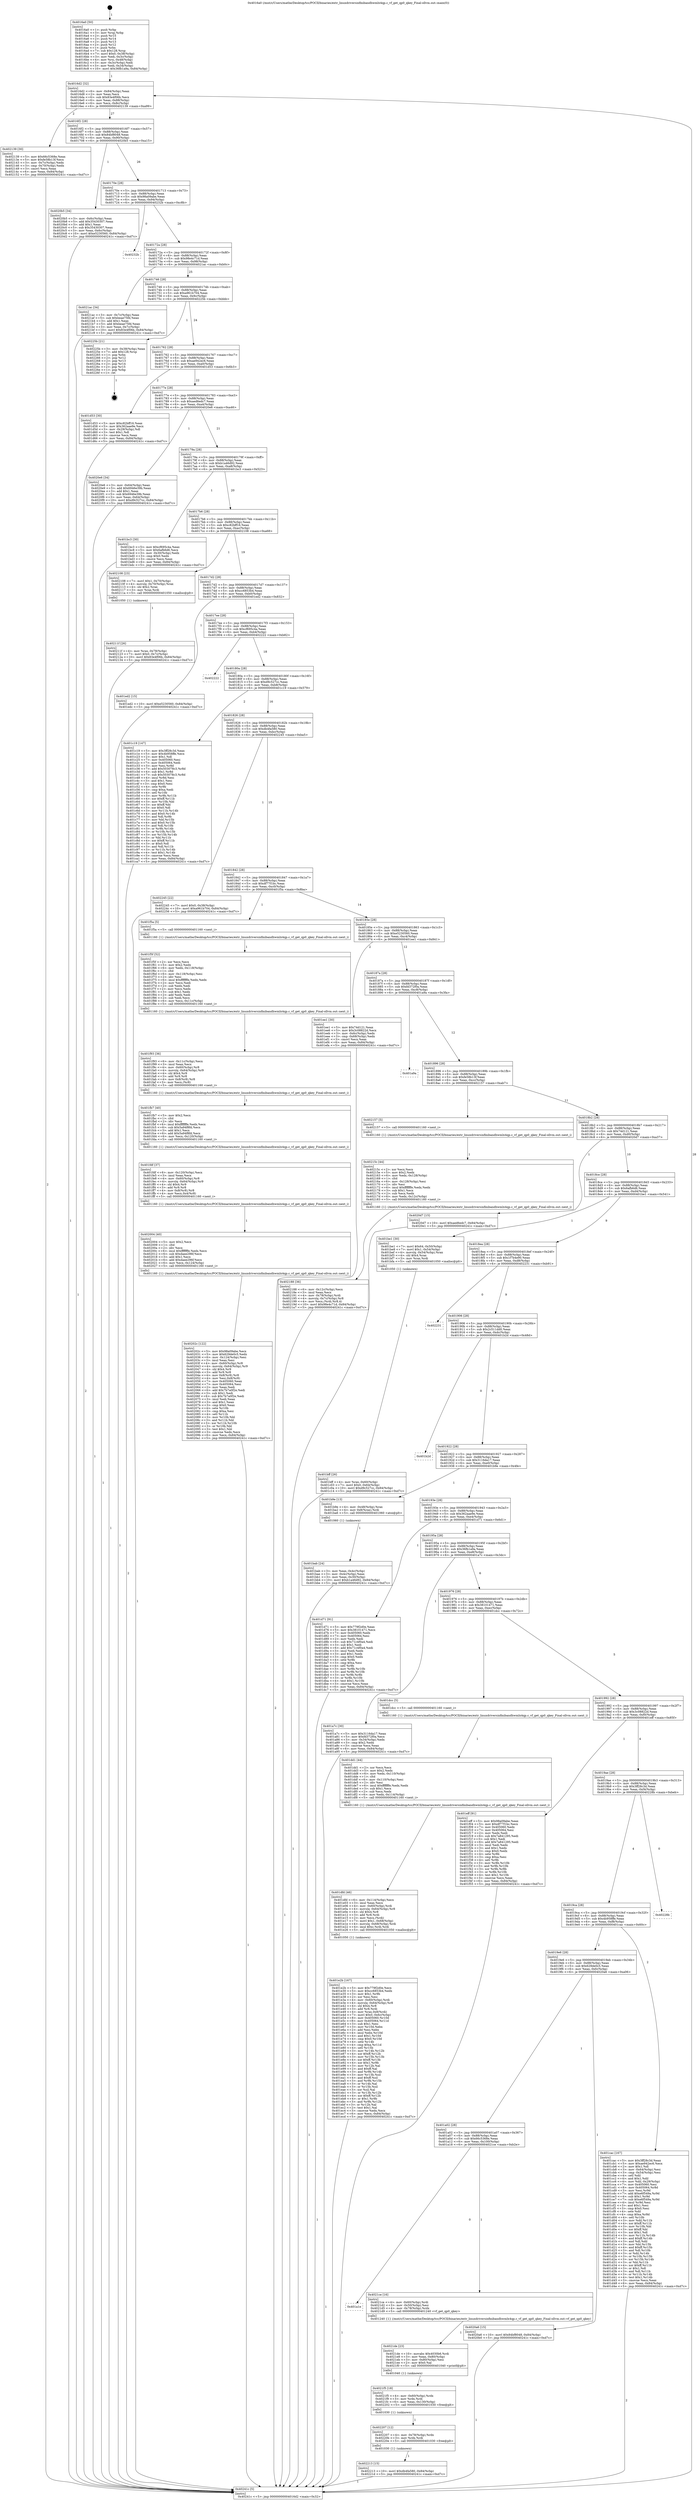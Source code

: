digraph "0x4016a0" {
  label = "0x4016a0 (/mnt/c/Users/mathe/Desktop/tcc/POCII/binaries/extr_linuxdriversinfinibandhwmlx4qp.c_vf_get_qp0_qkey_Final-ollvm.out::main(0))"
  labelloc = "t"
  node[shape=record]

  Entry [label="",width=0.3,height=0.3,shape=circle,fillcolor=black,style=filled]
  "0x4016d2" [label="{
     0x4016d2 [32]\l
     | [instrs]\l
     &nbsp;&nbsp;0x4016d2 \<+6\>: mov -0x84(%rbp),%eax\l
     &nbsp;&nbsp;0x4016d8 \<+2\>: mov %eax,%ecx\l
     &nbsp;&nbsp;0x4016da \<+6\>: sub $0x83e4f06b,%ecx\l
     &nbsp;&nbsp;0x4016e0 \<+6\>: mov %eax,-0x88(%rbp)\l
     &nbsp;&nbsp;0x4016e6 \<+6\>: mov %ecx,-0x8c(%rbp)\l
     &nbsp;&nbsp;0x4016ec \<+6\>: je 0000000000402139 \<main+0xa99\>\l
  }"]
  "0x402139" [label="{
     0x402139 [30]\l
     | [instrs]\l
     &nbsp;&nbsp;0x402139 \<+5\>: mov $0x66c5368e,%eax\l
     &nbsp;&nbsp;0x40213e \<+5\>: mov $0xfe58b13f,%ecx\l
     &nbsp;&nbsp;0x402143 \<+3\>: mov -0x7c(%rbp),%edx\l
     &nbsp;&nbsp;0x402146 \<+3\>: cmp -0x70(%rbp),%edx\l
     &nbsp;&nbsp;0x402149 \<+3\>: cmovl %ecx,%eax\l
     &nbsp;&nbsp;0x40214c \<+6\>: mov %eax,-0x84(%rbp)\l
     &nbsp;&nbsp;0x402152 \<+5\>: jmp 000000000040241c \<main+0xd7c\>\l
  }"]
  "0x4016f2" [label="{
     0x4016f2 [28]\l
     | [instrs]\l
     &nbsp;&nbsp;0x4016f2 \<+5\>: jmp 00000000004016f7 \<main+0x57\>\l
     &nbsp;&nbsp;0x4016f7 \<+6\>: mov -0x88(%rbp),%eax\l
     &nbsp;&nbsp;0x4016fd \<+5\>: sub $0x84bf8048,%eax\l
     &nbsp;&nbsp;0x401702 \<+6\>: mov %eax,-0x90(%rbp)\l
     &nbsp;&nbsp;0x401708 \<+6\>: je 00000000004020b5 \<main+0xa15\>\l
  }"]
  Exit [label="",width=0.3,height=0.3,shape=circle,fillcolor=black,style=filled,peripheries=2]
  "0x4020b5" [label="{
     0x4020b5 [34]\l
     | [instrs]\l
     &nbsp;&nbsp;0x4020b5 \<+3\>: mov -0x6c(%rbp),%eax\l
     &nbsp;&nbsp;0x4020b8 \<+5\>: add $0x35430307,%eax\l
     &nbsp;&nbsp;0x4020bd \<+3\>: add $0x1,%eax\l
     &nbsp;&nbsp;0x4020c0 \<+5\>: sub $0x35430307,%eax\l
     &nbsp;&nbsp;0x4020c5 \<+3\>: mov %eax,-0x6c(%rbp)\l
     &nbsp;&nbsp;0x4020c8 \<+10\>: movl $0xe5230560,-0x84(%rbp)\l
     &nbsp;&nbsp;0x4020d2 \<+5\>: jmp 000000000040241c \<main+0xd7c\>\l
  }"]
  "0x40170e" [label="{
     0x40170e [28]\l
     | [instrs]\l
     &nbsp;&nbsp;0x40170e \<+5\>: jmp 0000000000401713 \<main+0x73\>\l
     &nbsp;&nbsp;0x401713 \<+6\>: mov -0x88(%rbp),%eax\l
     &nbsp;&nbsp;0x401719 \<+5\>: sub $0x98a09abe,%eax\l
     &nbsp;&nbsp;0x40171e \<+6\>: mov %eax,-0x94(%rbp)\l
     &nbsp;&nbsp;0x401724 \<+6\>: je 000000000040232b \<main+0xc8b\>\l
  }"]
  "0x402213" [label="{
     0x402213 [15]\l
     | [instrs]\l
     &nbsp;&nbsp;0x402213 \<+10\>: movl $0xdb4fa580,-0x84(%rbp)\l
     &nbsp;&nbsp;0x40221d \<+5\>: jmp 000000000040241c \<main+0xd7c\>\l
  }"]
  "0x40232b" [label="{
     0x40232b\l
  }", style=dashed]
  "0x40172a" [label="{
     0x40172a [28]\l
     | [instrs]\l
     &nbsp;&nbsp;0x40172a \<+5\>: jmp 000000000040172f \<main+0x8f\>\l
     &nbsp;&nbsp;0x40172f \<+6\>: mov -0x88(%rbp),%eax\l
     &nbsp;&nbsp;0x401735 \<+5\>: sub $0x98e4c71d,%eax\l
     &nbsp;&nbsp;0x40173a \<+6\>: mov %eax,-0x98(%rbp)\l
     &nbsp;&nbsp;0x401740 \<+6\>: je 00000000004021ac \<main+0xb0c\>\l
  }"]
  "0x402207" [label="{
     0x402207 [12]\l
     | [instrs]\l
     &nbsp;&nbsp;0x402207 \<+4\>: mov -0x78(%rbp),%rdx\l
     &nbsp;&nbsp;0x40220b \<+3\>: mov %rdx,%rdi\l
     &nbsp;&nbsp;0x40220e \<+5\>: call 0000000000401030 \<free@plt\>\l
     | [calls]\l
     &nbsp;&nbsp;0x401030 \{1\} (unknown)\l
  }"]
  "0x4021ac" [label="{
     0x4021ac [34]\l
     | [instrs]\l
     &nbsp;&nbsp;0x4021ac \<+3\>: mov -0x7c(%rbp),%eax\l
     &nbsp;&nbsp;0x4021af \<+5\>: sub $0xbeae75fd,%eax\l
     &nbsp;&nbsp;0x4021b4 \<+3\>: add $0x1,%eax\l
     &nbsp;&nbsp;0x4021b7 \<+5\>: add $0xbeae75fd,%eax\l
     &nbsp;&nbsp;0x4021bc \<+3\>: mov %eax,-0x7c(%rbp)\l
     &nbsp;&nbsp;0x4021bf \<+10\>: movl $0x83e4f06b,-0x84(%rbp)\l
     &nbsp;&nbsp;0x4021c9 \<+5\>: jmp 000000000040241c \<main+0xd7c\>\l
  }"]
  "0x401746" [label="{
     0x401746 [28]\l
     | [instrs]\l
     &nbsp;&nbsp;0x401746 \<+5\>: jmp 000000000040174b \<main+0xab\>\l
     &nbsp;&nbsp;0x40174b \<+6\>: mov -0x88(%rbp),%eax\l
     &nbsp;&nbsp;0x401751 \<+5\>: sub $0xa961b704,%eax\l
     &nbsp;&nbsp;0x401756 \<+6\>: mov %eax,-0x9c(%rbp)\l
     &nbsp;&nbsp;0x40175c \<+6\>: je 000000000040225b \<main+0xbbb\>\l
  }"]
  "0x4021f5" [label="{
     0x4021f5 [18]\l
     | [instrs]\l
     &nbsp;&nbsp;0x4021f5 \<+4\>: mov -0x60(%rbp),%rdx\l
     &nbsp;&nbsp;0x4021f9 \<+3\>: mov %rdx,%rdi\l
     &nbsp;&nbsp;0x4021fc \<+6\>: mov %eax,-0x130(%rbp)\l
     &nbsp;&nbsp;0x402202 \<+5\>: call 0000000000401030 \<free@plt\>\l
     | [calls]\l
     &nbsp;&nbsp;0x401030 \{1\} (unknown)\l
  }"]
  "0x40225b" [label="{
     0x40225b [21]\l
     | [instrs]\l
     &nbsp;&nbsp;0x40225b \<+3\>: mov -0x38(%rbp),%eax\l
     &nbsp;&nbsp;0x40225e \<+7\>: add $0x128,%rsp\l
     &nbsp;&nbsp;0x402265 \<+1\>: pop %rbx\l
     &nbsp;&nbsp;0x402266 \<+2\>: pop %r12\l
     &nbsp;&nbsp;0x402268 \<+2\>: pop %r13\l
     &nbsp;&nbsp;0x40226a \<+2\>: pop %r14\l
     &nbsp;&nbsp;0x40226c \<+2\>: pop %r15\l
     &nbsp;&nbsp;0x40226e \<+1\>: pop %rbp\l
     &nbsp;&nbsp;0x40226f \<+1\>: ret\l
  }"]
  "0x401762" [label="{
     0x401762 [28]\l
     | [instrs]\l
     &nbsp;&nbsp;0x401762 \<+5\>: jmp 0000000000401767 \<main+0xc7\>\l
     &nbsp;&nbsp;0x401767 \<+6\>: mov -0x88(%rbp),%eax\l
     &nbsp;&nbsp;0x40176d \<+5\>: sub $0xae942ec6,%eax\l
     &nbsp;&nbsp;0x401772 \<+6\>: mov %eax,-0xa0(%rbp)\l
     &nbsp;&nbsp;0x401778 \<+6\>: je 0000000000401d53 \<main+0x6b3\>\l
  }"]
  "0x4021de" [label="{
     0x4021de [23]\l
     | [instrs]\l
     &nbsp;&nbsp;0x4021de \<+10\>: movabs $0x4030b6,%rdi\l
     &nbsp;&nbsp;0x4021e8 \<+3\>: mov %eax,-0x80(%rbp)\l
     &nbsp;&nbsp;0x4021eb \<+3\>: mov -0x80(%rbp),%esi\l
     &nbsp;&nbsp;0x4021ee \<+2\>: mov $0x0,%al\l
     &nbsp;&nbsp;0x4021f0 \<+5\>: call 0000000000401040 \<printf@plt\>\l
     | [calls]\l
     &nbsp;&nbsp;0x401040 \{1\} (unknown)\l
  }"]
  "0x401d53" [label="{
     0x401d53 [30]\l
     | [instrs]\l
     &nbsp;&nbsp;0x401d53 \<+5\>: mov $0xc82bff16,%eax\l
     &nbsp;&nbsp;0x401d58 \<+5\>: mov $0x362aae9e,%ecx\l
     &nbsp;&nbsp;0x401d5d \<+3\>: mov -0x29(%rbp),%dl\l
     &nbsp;&nbsp;0x401d60 \<+3\>: test $0x1,%dl\l
     &nbsp;&nbsp;0x401d63 \<+3\>: cmovne %ecx,%eax\l
     &nbsp;&nbsp;0x401d66 \<+6\>: mov %eax,-0x84(%rbp)\l
     &nbsp;&nbsp;0x401d6c \<+5\>: jmp 000000000040241c \<main+0xd7c\>\l
  }"]
  "0x40177e" [label="{
     0x40177e [28]\l
     | [instrs]\l
     &nbsp;&nbsp;0x40177e \<+5\>: jmp 0000000000401783 \<main+0xe3\>\l
     &nbsp;&nbsp;0x401783 \<+6\>: mov -0x88(%rbp),%eax\l
     &nbsp;&nbsp;0x401789 \<+5\>: sub $0xaed6edc7,%eax\l
     &nbsp;&nbsp;0x40178e \<+6\>: mov %eax,-0xa4(%rbp)\l
     &nbsp;&nbsp;0x401794 \<+6\>: je 00000000004020e6 \<main+0xa46\>\l
  }"]
  "0x401a1e" [label="{
     0x401a1e\l
  }", style=dashed]
  "0x4020e6" [label="{
     0x4020e6 [34]\l
     | [instrs]\l
     &nbsp;&nbsp;0x4020e6 \<+3\>: mov -0x64(%rbp),%eax\l
     &nbsp;&nbsp;0x4020e9 \<+5\>: add $0x6946e39b,%eax\l
     &nbsp;&nbsp;0x4020ee \<+3\>: add $0x1,%eax\l
     &nbsp;&nbsp;0x4020f1 \<+5\>: sub $0x6946e39b,%eax\l
     &nbsp;&nbsp;0x4020f6 \<+3\>: mov %eax,-0x64(%rbp)\l
     &nbsp;&nbsp;0x4020f9 \<+10\>: movl $0xd9c527cc,-0x84(%rbp)\l
     &nbsp;&nbsp;0x402103 \<+5\>: jmp 000000000040241c \<main+0xd7c\>\l
  }"]
  "0x40179a" [label="{
     0x40179a [28]\l
     | [instrs]\l
     &nbsp;&nbsp;0x40179a \<+5\>: jmp 000000000040179f \<main+0xff\>\l
     &nbsp;&nbsp;0x40179f \<+6\>: mov -0x88(%rbp),%eax\l
     &nbsp;&nbsp;0x4017a5 \<+5\>: sub $0xb1a46d92,%eax\l
     &nbsp;&nbsp;0x4017aa \<+6\>: mov %eax,-0xa8(%rbp)\l
     &nbsp;&nbsp;0x4017b0 \<+6\>: je 0000000000401bc3 \<main+0x523\>\l
  }"]
  "0x4021ce" [label="{
     0x4021ce [16]\l
     | [instrs]\l
     &nbsp;&nbsp;0x4021ce \<+4\>: mov -0x60(%rbp),%rdi\l
     &nbsp;&nbsp;0x4021d2 \<+3\>: mov -0x50(%rbp),%esi\l
     &nbsp;&nbsp;0x4021d5 \<+4\>: mov -0x78(%rbp),%rdx\l
     &nbsp;&nbsp;0x4021d9 \<+5\>: call 0000000000401240 \<vf_get_qp0_qkey\>\l
     | [calls]\l
     &nbsp;&nbsp;0x401240 \{1\} (/mnt/c/Users/mathe/Desktop/tcc/POCII/binaries/extr_linuxdriversinfinibandhwmlx4qp.c_vf_get_qp0_qkey_Final-ollvm.out::vf_get_qp0_qkey)\l
  }"]
  "0x401bc3" [label="{
     0x401bc3 [30]\l
     | [instrs]\l
     &nbsp;&nbsp;0x401bc3 \<+5\>: mov $0xcf695c4a,%eax\l
     &nbsp;&nbsp;0x401bc8 \<+5\>: mov $0x6afb6d6,%ecx\l
     &nbsp;&nbsp;0x401bcd \<+3\>: mov -0x30(%rbp),%edx\l
     &nbsp;&nbsp;0x401bd0 \<+3\>: cmp $0x0,%edx\l
     &nbsp;&nbsp;0x401bd3 \<+3\>: cmove %ecx,%eax\l
     &nbsp;&nbsp;0x401bd6 \<+6\>: mov %eax,-0x84(%rbp)\l
     &nbsp;&nbsp;0x401bdc \<+5\>: jmp 000000000040241c \<main+0xd7c\>\l
  }"]
  "0x4017b6" [label="{
     0x4017b6 [28]\l
     | [instrs]\l
     &nbsp;&nbsp;0x4017b6 \<+5\>: jmp 00000000004017bb \<main+0x11b\>\l
     &nbsp;&nbsp;0x4017bb \<+6\>: mov -0x88(%rbp),%eax\l
     &nbsp;&nbsp;0x4017c1 \<+5\>: sub $0xc82bff16,%eax\l
     &nbsp;&nbsp;0x4017c6 \<+6\>: mov %eax,-0xac(%rbp)\l
     &nbsp;&nbsp;0x4017cc \<+6\>: je 0000000000402108 \<main+0xa68\>\l
  }"]
  "0x402188" [label="{
     0x402188 [36]\l
     | [instrs]\l
     &nbsp;&nbsp;0x402188 \<+6\>: mov -0x12c(%rbp),%ecx\l
     &nbsp;&nbsp;0x40218e \<+3\>: imul %eax,%ecx\l
     &nbsp;&nbsp;0x402191 \<+4\>: mov -0x78(%rbp),%rdi\l
     &nbsp;&nbsp;0x402195 \<+4\>: movslq -0x7c(%rbp),%r8\l
     &nbsp;&nbsp;0x402199 \<+4\>: mov %ecx,(%rdi,%r8,4)\l
     &nbsp;&nbsp;0x40219d \<+10\>: movl $0x98e4c71d,-0x84(%rbp)\l
     &nbsp;&nbsp;0x4021a7 \<+5\>: jmp 000000000040241c \<main+0xd7c\>\l
  }"]
  "0x402108" [label="{
     0x402108 [23]\l
     | [instrs]\l
     &nbsp;&nbsp;0x402108 \<+7\>: movl $0x1,-0x70(%rbp)\l
     &nbsp;&nbsp;0x40210f \<+4\>: movslq -0x70(%rbp),%rax\l
     &nbsp;&nbsp;0x402113 \<+4\>: shl $0x2,%rax\l
     &nbsp;&nbsp;0x402117 \<+3\>: mov %rax,%rdi\l
     &nbsp;&nbsp;0x40211a \<+5\>: call 0000000000401050 \<malloc@plt\>\l
     | [calls]\l
     &nbsp;&nbsp;0x401050 \{1\} (unknown)\l
  }"]
  "0x4017d2" [label="{
     0x4017d2 [28]\l
     | [instrs]\l
     &nbsp;&nbsp;0x4017d2 \<+5\>: jmp 00000000004017d7 \<main+0x137\>\l
     &nbsp;&nbsp;0x4017d7 \<+6\>: mov -0x88(%rbp),%eax\l
     &nbsp;&nbsp;0x4017dd \<+5\>: sub $0xcc6853b4,%eax\l
     &nbsp;&nbsp;0x4017e2 \<+6\>: mov %eax,-0xb0(%rbp)\l
     &nbsp;&nbsp;0x4017e8 \<+6\>: je 0000000000401ed2 \<main+0x832\>\l
  }"]
  "0x40215c" [label="{
     0x40215c [44]\l
     | [instrs]\l
     &nbsp;&nbsp;0x40215c \<+2\>: xor %ecx,%ecx\l
     &nbsp;&nbsp;0x40215e \<+5\>: mov $0x2,%edx\l
     &nbsp;&nbsp;0x402163 \<+6\>: mov %edx,-0x128(%rbp)\l
     &nbsp;&nbsp;0x402169 \<+1\>: cltd\l
     &nbsp;&nbsp;0x40216a \<+6\>: mov -0x128(%rbp),%esi\l
     &nbsp;&nbsp;0x402170 \<+2\>: idiv %esi\l
     &nbsp;&nbsp;0x402172 \<+6\>: imul $0xfffffffe,%edx,%edx\l
     &nbsp;&nbsp;0x402178 \<+3\>: sub $0x1,%ecx\l
     &nbsp;&nbsp;0x40217b \<+2\>: sub %ecx,%edx\l
     &nbsp;&nbsp;0x40217d \<+6\>: mov %edx,-0x12c(%rbp)\l
     &nbsp;&nbsp;0x402183 \<+5\>: call 0000000000401160 \<next_i\>\l
     | [calls]\l
     &nbsp;&nbsp;0x401160 \{1\} (/mnt/c/Users/mathe/Desktop/tcc/POCII/binaries/extr_linuxdriversinfinibandhwmlx4qp.c_vf_get_qp0_qkey_Final-ollvm.out::next_i)\l
  }"]
  "0x401ed2" [label="{
     0x401ed2 [15]\l
     | [instrs]\l
     &nbsp;&nbsp;0x401ed2 \<+10\>: movl $0xe5230560,-0x84(%rbp)\l
     &nbsp;&nbsp;0x401edc \<+5\>: jmp 000000000040241c \<main+0xd7c\>\l
  }"]
  "0x4017ee" [label="{
     0x4017ee [28]\l
     | [instrs]\l
     &nbsp;&nbsp;0x4017ee \<+5\>: jmp 00000000004017f3 \<main+0x153\>\l
     &nbsp;&nbsp;0x4017f3 \<+6\>: mov -0x88(%rbp),%eax\l
     &nbsp;&nbsp;0x4017f9 \<+5\>: sub $0xcf695c4a,%eax\l
     &nbsp;&nbsp;0x4017fe \<+6\>: mov %eax,-0xb4(%rbp)\l
     &nbsp;&nbsp;0x401804 \<+6\>: je 0000000000402222 \<main+0xb82\>\l
  }"]
  "0x40211f" [label="{
     0x40211f [26]\l
     | [instrs]\l
     &nbsp;&nbsp;0x40211f \<+4\>: mov %rax,-0x78(%rbp)\l
     &nbsp;&nbsp;0x402123 \<+7\>: movl $0x0,-0x7c(%rbp)\l
     &nbsp;&nbsp;0x40212a \<+10\>: movl $0x83e4f06b,-0x84(%rbp)\l
     &nbsp;&nbsp;0x402134 \<+5\>: jmp 000000000040241c \<main+0xd7c\>\l
  }"]
  "0x402222" [label="{
     0x402222\l
  }", style=dashed]
  "0x40180a" [label="{
     0x40180a [28]\l
     | [instrs]\l
     &nbsp;&nbsp;0x40180a \<+5\>: jmp 000000000040180f \<main+0x16f\>\l
     &nbsp;&nbsp;0x40180f \<+6\>: mov -0x88(%rbp),%eax\l
     &nbsp;&nbsp;0x401815 \<+5\>: sub $0xd9c527cc,%eax\l
     &nbsp;&nbsp;0x40181a \<+6\>: mov %eax,-0xb8(%rbp)\l
     &nbsp;&nbsp;0x401820 \<+6\>: je 0000000000401c19 \<main+0x579\>\l
  }"]
  "0x401a02" [label="{
     0x401a02 [28]\l
     | [instrs]\l
     &nbsp;&nbsp;0x401a02 \<+5\>: jmp 0000000000401a07 \<main+0x367\>\l
     &nbsp;&nbsp;0x401a07 \<+6\>: mov -0x88(%rbp),%eax\l
     &nbsp;&nbsp;0x401a0d \<+5\>: sub $0x66c5368e,%eax\l
     &nbsp;&nbsp;0x401a12 \<+6\>: mov %eax,-0x100(%rbp)\l
     &nbsp;&nbsp;0x401a18 \<+6\>: je 00000000004021ce \<main+0xb2e\>\l
  }"]
  "0x401c19" [label="{
     0x401c19 [147]\l
     | [instrs]\l
     &nbsp;&nbsp;0x401c19 \<+5\>: mov $0x3ff28c3d,%eax\l
     &nbsp;&nbsp;0x401c1e \<+5\>: mov $0x4b958ffe,%ecx\l
     &nbsp;&nbsp;0x401c23 \<+2\>: mov $0x1,%dl\l
     &nbsp;&nbsp;0x401c25 \<+7\>: mov 0x405060,%esi\l
     &nbsp;&nbsp;0x401c2c \<+7\>: mov 0x405064,%edi\l
     &nbsp;&nbsp;0x401c33 \<+3\>: mov %esi,%r8d\l
     &nbsp;&nbsp;0x401c36 \<+7\>: add $0x503078c3,%r8d\l
     &nbsp;&nbsp;0x401c3d \<+4\>: sub $0x1,%r8d\l
     &nbsp;&nbsp;0x401c41 \<+7\>: sub $0x503078c3,%r8d\l
     &nbsp;&nbsp;0x401c48 \<+4\>: imul %r8d,%esi\l
     &nbsp;&nbsp;0x401c4c \<+3\>: and $0x1,%esi\l
     &nbsp;&nbsp;0x401c4f \<+3\>: cmp $0x0,%esi\l
     &nbsp;&nbsp;0x401c52 \<+4\>: sete %r9b\l
     &nbsp;&nbsp;0x401c56 \<+3\>: cmp $0xa,%edi\l
     &nbsp;&nbsp;0x401c59 \<+4\>: setl %r10b\l
     &nbsp;&nbsp;0x401c5d \<+3\>: mov %r9b,%r11b\l
     &nbsp;&nbsp;0x401c60 \<+4\>: xor $0xff,%r11b\l
     &nbsp;&nbsp;0x401c64 \<+3\>: mov %r10b,%bl\l
     &nbsp;&nbsp;0x401c67 \<+3\>: xor $0xff,%bl\l
     &nbsp;&nbsp;0x401c6a \<+3\>: xor $0x0,%dl\l
     &nbsp;&nbsp;0x401c6d \<+3\>: mov %r11b,%r14b\l
     &nbsp;&nbsp;0x401c70 \<+4\>: and $0x0,%r14b\l
     &nbsp;&nbsp;0x401c74 \<+3\>: and %dl,%r9b\l
     &nbsp;&nbsp;0x401c77 \<+3\>: mov %bl,%r15b\l
     &nbsp;&nbsp;0x401c7a \<+4\>: and $0x0,%r15b\l
     &nbsp;&nbsp;0x401c7e \<+3\>: and %dl,%r10b\l
     &nbsp;&nbsp;0x401c81 \<+3\>: or %r9b,%r14b\l
     &nbsp;&nbsp;0x401c84 \<+3\>: or %r10b,%r15b\l
     &nbsp;&nbsp;0x401c87 \<+3\>: xor %r15b,%r14b\l
     &nbsp;&nbsp;0x401c8a \<+3\>: or %bl,%r11b\l
     &nbsp;&nbsp;0x401c8d \<+4\>: xor $0xff,%r11b\l
     &nbsp;&nbsp;0x401c91 \<+3\>: or $0x0,%dl\l
     &nbsp;&nbsp;0x401c94 \<+3\>: and %dl,%r11b\l
     &nbsp;&nbsp;0x401c97 \<+3\>: or %r11b,%r14b\l
     &nbsp;&nbsp;0x401c9a \<+4\>: test $0x1,%r14b\l
     &nbsp;&nbsp;0x401c9e \<+3\>: cmovne %ecx,%eax\l
     &nbsp;&nbsp;0x401ca1 \<+6\>: mov %eax,-0x84(%rbp)\l
     &nbsp;&nbsp;0x401ca7 \<+5\>: jmp 000000000040241c \<main+0xd7c\>\l
  }"]
  "0x401826" [label="{
     0x401826 [28]\l
     | [instrs]\l
     &nbsp;&nbsp;0x401826 \<+5\>: jmp 000000000040182b \<main+0x18b\>\l
     &nbsp;&nbsp;0x40182b \<+6\>: mov -0x88(%rbp),%eax\l
     &nbsp;&nbsp;0x401831 \<+5\>: sub $0xdb4fa580,%eax\l
     &nbsp;&nbsp;0x401836 \<+6\>: mov %eax,-0xbc(%rbp)\l
     &nbsp;&nbsp;0x40183c \<+6\>: je 0000000000402245 \<main+0xba5\>\l
  }"]
  "0x4020a6" [label="{
     0x4020a6 [15]\l
     | [instrs]\l
     &nbsp;&nbsp;0x4020a6 \<+10\>: movl $0x84bf8048,-0x84(%rbp)\l
     &nbsp;&nbsp;0x4020b0 \<+5\>: jmp 000000000040241c \<main+0xd7c\>\l
  }"]
  "0x402245" [label="{
     0x402245 [22]\l
     | [instrs]\l
     &nbsp;&nbsp;0x402245 \<+7\>: movl $0x0,-0x38(%rbp)\l
     &nbsp;&nbsp;0x40224c \<+10\>: movl $0xa961b704,-0x84(%rbp)\l
     &nbsp;&nbsp;0x402256 \<+5\>: jmp 000000000040241c \<main+0xd7c\>\l
  }"]
  "0x401842" [label="{
     0x401842 [28]\l
     | [instrs]\l
     &nbsp;&nbsp;0x401842 \<+5\>: jmp 0000000000401847 \<main+0x1a7\>\l
     &nbsp;&nbsp;0x401847 \<+6\>: mov -0x88(%rbp),%eax\l
     &nbsp;&nbsp;0x40184d \<+5\>: sub $0xdf77f1bc,%eax\l
     &nbsp;&nbsp;0x401852 \<+6\>: mov %eax,-0xc0(%rbp)\l
     &nbsp;&nbsp;0x401858 \<+6\>: je 0000000000401f5a \<main+0x8ba\>\l
  }"]
  "0x40202c" [label="{
     0x40202c [122]\l
     | [instrs]\l
     &nbsp;&nbsp;0x40202c \<+5\>: mov $0x98a09abe,%ecx\l
     &nbsp;&nbsp;0x402031 \<+5\>: mov $0x629de0c5,%edx\l
     &nbsp;&nbsp;0x402036 \<+6\>: mov -0x124(%rbp),%esi\l
     &nbsp;&nbsp;0x40203c \<+3\>: imul %eax,%esi\l
     &nbsp;&nbsp;0x40203f \<+4\>: mov -0x60(%rbp),%r8\l
     &nbsp;&nbsp;0x402043 \<+4\>: movslq -0x64(%rbp),%r9\l
     &nbsp;&nbsp;0x402047 \<+4\>: shl $0x4,%r9\l
     &nbsp;&nbsp;0x40204b \<+3\>: add %r9,%r8\l
     &nbsp;&nbsp;0x40204e \<+4\>: mov 0x8(%r8),%r8\l
     &nbsp;&nbsp;0x402052 \<+4\>: mov %esi,0x8(%r8)\l
     &nbsp;&nbsp;0x402056 \<+7\>: mov 0x405060,%eax\l
     &nbsp;&nbsp;0x40205d \<+7\>: mov 0x405064,%esi\l
     &nbsp;&nbsp;0x402064 \<+2\>: mov %eax,%edi\l
     &nbsp;&nbsp;0x402066 \<+6\>: add $0x7b7a0f2e,%edi\l
     &nbsp;&nbsp;0x40206c \<+3\>: sub $0x1,%edi\l
     &nbsp;&nbsp;0x40206f \<+6\>: sub $0x7b7a0f2e,%edi\l
     &nbsp;&nbsp;0x402075 \<+3\>: imul %edi,%eax\l
     &nbsp;&nbsp;0x402078 \<+3\>: and $0x1,%eax\l
     &nbsp;&nbsp;0x40207b \<+3\>: cmp $0x0,%eax\l
     &nbsp;&nbsp;0x40207e \<+4\>: sete %r10b\l
     &nbsp;&nbsp;0x402082 \<+3\>: cmp $0xa,%esi\l
     &nbsp;&nbsp;0x402085 \<+4\>: setl %r11b\l
     &nbsp;&nbsp;0x402089 \<+3\>: mov %r10b,%bl\l
     &nbsp;&nbsp;0x40208c \<+3\>: and %r11b,%bl\l
     &nbsp;&nbsp;0x40208f \<+3\>: xor %r11b,%r10b\l
     &nbsp;&nbsp;0x402092 \<+3\>: or %r10b,%bl\l
     &nbsp;&nbsp;0x402095 \<+3\>: test $0x1,%bl\l
     &nbsp;&nbsp;0x402098 \<+3\>: cmovne %edx,%ecx\l
     &nbsp;&nbsp;0x40209b \<+6\>: mov %ecx,-0x84(%rbp)\l
     &nbsp;&nbsp;0x4020a1 \<+5\>: jmp 000000000040241c \<main+0xd7c\>\l
  }"]
  "0x401f5a" [label="{
     0x401f5a [5]\l
     | [instrs]\l
     &nbsp;&nbsp;0x401f5a \<+5\>: call 0000000000401160 \<next_i\>\l
     | [calls]\l
     &nbsp;&nbsp;0x401160 \{1\} (/mnt/c/Users/mathe/Desktop/tcc/POCII/binaries/extr_linuxdriversinfinibandhwmlx4qp.c_vf_get_qp0_qkey_Final-ollvm.out::next_i)\l
  }"]
  "0x40185e" [label="{
     0x40185e [28]\l
     | [instrs]\l
     &nbsp;&nbsp;0x40185e \<+5\>: jmp 0000000000401863 \<main+0x1c3\>\l
     &nbsp;&nbsp;0x401863 \<+6\>: mov -0x88(%rbp),%eax\l
     &nbsp;&nbsp;0x401869 \<+5\>: sub $0xe5230560,%eax\l
     &nbsp;&nbsp;0x40186e \<+6\>: mov %eax,-0xc4(%rbp)\l
     &nbsp;&nbsp;0x401874 \<+6\>: je 0000000000401ee1 \<main+0x841\>\l
  }"]
  "0x402004" [label="{
     0x402004 [40]\l
     | [instrs]\l
     &nbsp;&nbsp;0x402004 \<+5\>: mov $0x2,%ecx\l
     &nbsp;&nbsp;0x402009 \<+1\>: cltd\l
     &nbsp;&nbsp;0x40200a \<+2\>: idiv %ecx\l
     &nbsp;&nbsp;0x40200c \<+6\>: imul $0xfffffffe,%edx,%ecx\l
     &nbsp;&nbsp;0x402012 \<+6\>: sub $0xdaee296f,%ecx\l
     &nbsp;&nbsp;0x402018 \<+3\>: add $0x1,%ecx\l
     &nbsp;&nbsp;0x40201b \<+6\>: add $0xdaee296f,%ecx\l
     &nbsp;&nbsp;0x402021 \<+6\>: mov %ecx,-0x124(%rbp)\l
     &nbsp;&nbsp;0x402027 \<+5\>: call 0000000000401160 \<next_i\>\l
     | [calls]\l
     &nbsp;&nbsp;0x401160 \{1\} (/mnt/c/Users/mathe/Desktop/tcc/POCII/binaries/extr_linuxdriversinfinibandhwmlx4qp.c_vf_get_qp0_qkey_Final-ollvm.out::next_i)\l
  }"]
  "0x401ee1" [label="{
     0x401ee1 [30]\l
     | [instrs]\l
     &nbsp;&nbsp;0x401ee1 \<+5\>: mov $0x74d121,%eax\l
     &nbsp;&nbsp;0x401ee6 \<+5\>: mov $0x3c08822d,%ecx\l
     &nbsp;&nbsp;0x401eeb \<+3\>: mov -0x6c(%rbp),%edx\l
     &nbsp;&nbsp;0x401eee \<+3\>: cmp -0x68(%rbp),%edx\l
     &nbsp;&nbsp;0x401ef1 \<+3\>: cmovl %ecx,%eax\l
     &nbsp;&nbsp;0x401ef4 \<+6\>: mov %eax,-0x84(%rbp)\l
     &nbsp;&nbsp;0x401efa \<+5\>: jmp 000000000040241c \<main+0xd7c\>\l
  }"]
  "0x40187a" [label="{
     0x40187a [28]\l
     | [instrs]\l
     &nbsp;&nbsp;0x40187a \<+5\>: jmp 000000000040187f \<main+0x1df\>\l
     &nbsp;&nbsp;0x40187f \<+6\>: mov -0x88(%rbp),%eax\l
     &nbsp;&nbsp;0x401885 \<+5\>: sub $0xfd372f0a,%eax\l
     &nbsp;&nbsp;0x40188a \<+6\>: mov %eax,-0xc8(%rbp)\l
     &nbsp;&nbsp;0x401890 \<+6\>: je 0000000000401a9a \<main+0x3fa\>\l
  }"]
  "0x401fdf" [label="{
     0x401fdf [37]\l
     | [instrs]\l
     &nbsp;&nbsp;0x401fdf \<+6\>: mov -0x120(%rbp),%ecx\l
     &nbsp;&nbsp;0x401fe5 \<+3\>: imul %eax,%ecx\l
     &nbsp;&nbsp;0x401fe8 \<+4\>: mov -0x60(%rbp),%r8\l
     &nbsp;&nbsp;0x401fec \<+4\>: movslq -0x64(%rbp),%r9\l
     &nbsp;&nbsp;0x401ff0 \<+4\>: shl $0x4,%r9\l
     &nbsp;&nbsp;0x401ff4 \<+3\>: add %r9,%r8\l
     &nbsp;&nbsp;0x401ff7 \<+4\>: mov 0x8(%r8),%r8\l
     &nbsp;&nbsp;0x401ffb \<+4\>: mov %ecx,0x4(%r8)\l
     &nbsp;&nbsp;0x401fff \<+5\>: call 0000000000401160 \<next_i\>\l
     | [calls]\l
     &nbsp;&nbsp;0x401160 \{1\} (/mnt/c/Users/mathe/Desktop/tcc/POCII/binaries/extr_linuxdriversinfinibandhwmlx4qp.c_vf_get_qp0_qkey_Final-ollvm.out::next_i)\l
  }"]
  "0x401a9a" [label="{
     0x401a9a\l
  }", style=dashed]
  "0x401896" [label="{
     0x401896 [28]\l
     | [instrs]\l
     &nbsp;&nbsp;0x401896 \<+5\>: jmp 000000000040189b \<main+0x1fb\>\l
     &nbsp;&nbsp;0x40189b \<+6\>: mov -0x88(%rbp),%eax\l
     &nbsp;&nbsp;0x4018a1 \<+5\>: sub $0xfe58b13f,%eax\l
     &nbsp;&nbsp;0x4018a6 \<+6\>: mov %eax,-0xcc(%rbp)\l
     &nbsp;&nbsp;0x4018ac \<+6\>: je 0000000000402157 \<main+0xab7\>\l
  }"]
  "0x401fb7" [label="{
     0x401fb7 [40]\l
     | [instrs]\l
     &nbsp;&nbsp;0x401fb7 \<+5\>: mov $0x2,%ecx\l
     &nbsp;&nbsp;0x401fbc \<+1\>: cltd\l
     &nbsp;&nbsp;0x401fbd \<+2\>: idiv %ecx\l
     &nbsp;&nbsp;0x401fbf \<+6\>: imul $0xfffffffe,%edx,%ecx\l
     &nbsp;&nbsp;0x401fc5 \<+6\>: sub $0x5a94f8fd,%ecx\l
     &nbsp;&nbsp;0x401fcb \<+3\>: add $0x1,%ecx\l
     &nbsp;&nbsp;0x401fce \<+6\>: add $0x5a94f8fd,%ecx\l
     &nbsp;&nbsp;0x401fd4 \<+6\>: mov %ecx,-0x120(%rbp)\l
     &nbsp;&nbsp;0x401fda \<+5\>: call 0000000000401160 \<next_i\>\l
     | [calls]\l
     &nbsp;&nbsp;0x401160 \{1\} (/mnt/c/Users/mathe/Desktop/tcc/POCII/binaries/extr_linuxdriversinfinibandhwmlx4qp.c_vf_get_qp0_qkey_Final-ollvm.out::next_i)\l
  }"]
  "0x402157" [label="{
     0x402157 [5]\l
     | [instrs]\l
     &nbsp;&nbsp;0x402157 \<+5\>: call 0000000000401160 \<next_i\>\l
     | [calls]\l
     &nbsp;&nbsp;0x401160 \{1\} (/mnt/c/Users/mathe/Desktop/tcc/POCII/binaries/extr_linuxdriversinfinibandhwmlx4qp.c_vf_get_qp0_qkey_Final-ollvm.out::next_i)\l
  }"]
  "0x4018b2" [label="{
     0x4018b2 [28]\l
     | [instrs]\l
     &nbsp;&nbsp;0x4018b2 \<+5\>: jmp 00000000004018b7 \<main+0x217\>\l
     &nbsp;&nbsp;0x4018b7 \<+6\>: mov -0x88(%rbp),%eax\l
     &nbsp;&nbsp;0x4018bd \<+5\>: sub $0x74d121,%eax\l
     &nbsp;&nbsp;0x4018c2 \<+6\>: mov %eax,-0xd0(%rbp)\l
     &nbsp;&nbsp;0x4018c8 \<+6\>: je 00000000004020d7 \<main+0xa37\>\l
  }"]
  "0x401f93" [label="{
     0x401f93 [36]\l
     | [instrs]\l
     &nbsp;&nbsp;0x401f93 \<+6\>: mov -0x11c(%rbp),%ecx\l
     &nbsp;&nbsp;0x401f99 \<+3\>: imul %eax,%ecx\l
     &nbsp;&nbsp;0x401f9c \<+4\>: mov -0x60(%rbp),%r8\l
     &nbsp;&nbsp;0x401fa0 \<+4\>: movslq -0x64(%rbp),%r9\l
     &nbsp;&nbsp;0x401fa4 \<+4\>: shl $0x4,%r9\l
     &nbsp;&nbsp;0x401fa8 \<+3\>: add %r9,%r8\l
     &nbsp;&nbsp;0x401fab \<+4\>: mov 0x8(%r8),%r8\l
     &nbsp;&nbsp;0x401faf \<+3\>: mov %ecx,(%r8)\l
     &nbsp;&nbsp;0x401fb2 \<+5\>: call 0000000000401160 \<next_i\>\l
     | [calls]\l
     &nbsp;&nbsp;0x401160 \{1\} (/mnt/c/Users/mathe/Desktop/tcc/POCII/binaries/extr_linuxdriversinfinibandhwmlx4qp.c_vf_get_qp0_qkey_Final-ollvm.out::next_i)\l
  }"]
  "0x4020d7" [label="{
     0x4020d7 [15]\l
     | [instrs]\l
     &nbsp;&nbsp;0x4020d7 \<+10\>: movl $0xaed6edc7,-0x84(%rbp)\l
     &nbsp;&nbsp;0x4020e1 \<+5\>: jmp 000000000040241c \<main+0xd7c\>\l
  }"]
  "0x4018ce" [label="{
     0x4018ce [28]\l
     | [instrs]\l
     &nbsp;&nbsp;0x4018ce \<+5\>: jmp 00000000004018d3 \<main+0x233\>\l
     &nbsp;&nbsp;0x4018d3 \<+6\>: mov -0x88(%rbp),%eax\l
     &nbsp;&nbsp;0x4018d9 \<+5\>: sub $0x6afb6d6,%eax\l
     &nbsp;&nbsp;0x4018de \<+6\>: mov %eax,-0xd4(%rbp)\l
     &nbsp;&nbsp;0x4018e4 \<+6\>: je 0000000000401be1 \<main+0x541\>\l
  }"]
  "0x401f5f" [label="{
     0x401f5f [52]\l
     | [instrs]\l
     &nbsp;&nbsp;0x401f5f \<+2\>: xor %ecx,%ecx\l
     &nbsp;&nbsp;0x401f61 \<+5\>: mov $0x2,%edx\l
     &nbsp;&nbsp;0x401f66 \<+6\>: mov %edx,-0x118(%rbp)\l
     &nbsp;&nbsp;0x401f6c \<+1\>: cltd\l
     &nbsp;&nbsp;0x401f6d \<+6\>: mov -0x118(%rbp),%esi\l
     &nbsp;&nbsp;0x401f73 \<+2\>: idiv %esi\l
     &nbsp;&nbsp;0x401f75 \<+6\>: imul $0xfffffffe,%edx,%edx\l
     &nbsp;&nbsp;0x401f7b \<+2\>: mov %ecx,%edi\l
     &nbsp;&nbsp;0x401f7d \<+2\>: sub %edx,%edi\l
     &nbsp;&nbsp;0x401f7f \<+2\>: mov %ecx,%edx\l
     &nbsp;&nbsp;0x401f81 \<+3\>: sub $0x1,%edx\l
     &nbsp;&nbsp;0x401f84 \<+2\>: add %edx,%edi\l
     &nbsp;&nbsp;0x401f86 \<+2\>: sub %edi,%ecx\l
     &nbsp;&nbsp;0x401f88 \<+6\>: mov %ecx,-0x11c(%rbp)\l
     &nbsp;&nbsp;0x401f8e \<+5\>: call 0000000000401160 \<next_i\>\l
     | [calls]\l
     &nbsp;&nbsp;0x401160 \{1\} (/mnt/c/Users/mathe/Desktop/tcc/POCII/binaries/extr_linuxdriversinfinibandhwmlx4qp.c_vf_get_qp0_qkey_Final-ollvm.out::next_i)\l
  }"]
  "0x401be1" [label="{
     0x401be1 [30]\l
     | [instrs]\l
     &nbsp;&nbsp;0x401be1 \<+7\>: movl $0x64,-0x50(%rbp)\l
     &nbsp;&nbsp;0x401be8 \<+7\>: movl $0x1,-0x54(%rbp)\l
     &nbsp;&nbsp;0x401bef \<+4\>: movslq -0x54(%rbp),%rax\l
     &nbsp;&nbsp;0x401bf3 \<+4\>: shl $0x4,%rax\l
     &nbsp;&nbsp;0x401bf7 \<+3\>: mov %rax,%rdi\l
     &nbsp;&nbsp;0x401bfa \<+5\>: call 0000000000401050 \<malloc@plt\>\l
     | [calls]\l
     &nbsp;&nbsp;0x401050 \{1\} (unknown)\l
  }"]
  "0x4018ea" [label="{
     0x4018ea [28]\l
     | [instrs]\l
     &nbsp;&nbsp;0x4018ea \<+5\>: jmp 00000000004018ef \<main+0x24f\>\l
     &nbsp;&nbsp;0x4018ef \<+6\>: mov -0x88(%rbp),%eax\l
     &nbsp;&nbsp;0x4018f5 \<+5\>: sub $0x1f7b4e90,%eax\l
     &nbsp;&nbsp;0x4018fa \<+6\>: mov %eax,-0xd8(%rbp)\l
     &nbsp;&nbsp;0x401900 \<+6\>: je 0000000000402231 \<main+0xb91\>\l
  }"]
  "0x401e2b" [label="{
     0x401e2b [167]\l
     | [instrs]\l
     &nbsp;&nbsp;0x401e2b \<+5\>: mov $0x779f2d0e,%ecx\l
     &nbsp;&nbsp;0x401e30 \<+5\>: mov $0xcc6853b4,%edx\l
     &nbsp;&nbsp;0x401e35 \<+3\>: mov $0x1,%r9b\l
     &nbsp;&nbsp;0x401e38 \<+2\>: xor %esi,%esi\l
     &nbsp;&nbsp;0x401e3a \<+4\>: mov -0x60(%rbp),%rdi\l
     &nbsp;&nbsp;0x401e3e \<+4\>: movslq -0x64(%rbp),%r8\l
     &nbsp;&nbsp;0x401e42 \<+4\>: shl $0x4,%r8\l
     &nbsp;&nbsp;0x401e46 \<+3\>: add %r8,%rdi\l
     &nbsp;&nbsp;0x401e49 \<+4\>: mov %rax,0x8(%rdi)\l
     &nbsp;&nbsp;0x401e4d \<+7\>: movl $0x0,-0x6c(%rbp)\l
     &nbsp;&nbsp;0x401e54 \<+8\>: mov 0x405060,%r10d\l
     &nbsp;&nbsp;0x401e5c \<+8\>: mov 0x405064,%r11d\l
     &nbsp;&nbsp;0x401e64 \<+3\>: sub $0x1,%esi\l
     &nbsp;&nbsp;0x401e67 \<+3\>: mov %r10d,%ebx\l
     &nbsp;&nbsp;0x401e6a \<+2\>: add %esi,%ebx\l
     &nbsp;&nbsp;0x401e6c \<+4\>: imul %ebx,%r10d\l
     &nbsp;&nbsp;0x401e70 \<+4\>: and $0x1,%r10d\l
     &nbsp;&nbsp;0x401e74 \<+4\>: cmp $0x0,%r10d\l
     &nbsp;&nbsp;0x401e78 \<+4\>: sete %r14b\l
     &nbsp;&nbsp;0x401e7c \<+4\>: cmp $0xa,%r11d\l
     &nbsp;&nbsp;0x401e80 \<+4\>: setl %r15b\l
     &nbsp;&nbsp;0x401e84 \<+3\>: mov %r14b,%r12b\l
     &nbsp;&nbsp;0x401e87 \<+4\>: xor $0xff,%r12b\l
     &nbsp;&nbsp;0x401e8b \<+3\>: mov %r15b,%r13b\l
     &nbsp;&nbsp;0x401e8e \<+4\>: xor $0xff,%r13b\l
     &nbsp;&nbsp;0x401e92 \<+4\>: xor $0x1,%r9b\l
     &nbsp;&nbsp;0x401e96 \<+3\>: mov %r12b,%al\l
     &nbsp;&nbsp;0x401e99 \<+2\>: and $0xff,%al\l
     &nbsp;&nbsp;0x401e9b \<+3\>: and %r9b,%r14b\l
     &nbsp;&nbsp;0x401e9e \<+3\>: mov %r13b,%sil\l
     &nbsp;&nbsp;0x401ea1 \<+4\>: and $0xff,%sil\l
     &nbsp;&nbsp;0x401ea5 \<+3\>: and %r9b,%r15b\l
     &nbsp;&nbsp;0x401ea8 \<+3\>: or %r14b,%al\l
     &nbsp;&nbsp;0x401eab \<+3\>: or %r15b,%sil\l
     &nbsp;&nbsp;0x401eae \<+3\>: xor %sil,%al\l
     &nbsp;&nbsp;0x401eb1 \<+3\>: or %r13b,%r12b\l
     &nbsp;&nbsp;0x401eb4 \<+4\>: xor $0xff,%r12b\l
     &nbsp;&nbsp;0x401eb8 \<+4\>: or $0x1,%r9b\l
     &nbsp;&nbsp;0x401ebc \<+3\>: and %r9b,%r12b\l
     &nbsp;&nbsp;0x401ebf \<+3\>: or %r12b,%al\l
     &nbsp;&nbsp;0x401ec2 \<+2\>: test $0x1,%al\l
     &nbsp;&nbsp;0x401ec4 \<+3\>: cmovne %edx,%ecx\l
     &nbsp;&nbsp;0x401ec7 \<+6\>: mov %ecx,-0x84(%rbp)\l
     &nbsp;&nbsp;0x401ecd \<+5\>: jmp 000000000040241c \<main+0xd7c\>\l
  }"]
  "0x402231" [label="{
     0x402231\l
  }", style=dashed]
  "0x401906" [label="{
     0x401906 [28]\l
     | [instrs]\l
     &nbsp;&nbsp;0x401906 \<+5\>: jmp 000000000040190b \<main+0x26b\>\l
     &nbsp;&nbsp;0x40190b \<+6\>: mov -0x88(%rbp),%eax\l
     &nbsp;&nbsp;0x401911 \<+5\>: sub $0x2c511dd0,%eax\l
     &nbsp;&nbsp;0x401916 \<+6\>: mov %eax,-0xdc(%rbp)\l
     &nbsp;&nbsp;0x40191c \<+6\>: je 0000000000401b2d \<main+0x48d\>\l
  }"]
  "0x401dfd" [label="{
     0x401dfd [46]\l
     | [instrs]\l
     &nbsp;&nbsp;0x401dfd \<+6\>: mov -0x114(%rbp),%ecx\l
     &nbsp;&nbsp;0x401e03 \<+3\>: imul %eax,%ecx\l
     &nbsp;&nbsp;0x401e06 \<+4\>: mov -0x60(%rbp),%rdi\l
     &nbsp;&nbsp;0x401e0a \<+4\>: movslq -0x64(%rbp),%r8\l
     &nbsp;&nbsp;0x401e0e \<+4\>: shl $0x4,%r8\l
     &nbsp;&nbsp;0x401e12 \<+3\>: add %r8,%rdi\l
     &nbsp;&nbsp;0x401e15 \<+2\>: mov %ecx,(%rdi)\l
     &nbsp;&nbsp;0x401e17 \<+7\>: movl $0x1,-0x68(%rbp)\l
     &nbsp;&nbsp;0x401e1e \<+4\>: movslq -0x68(%rbp),%rdi\l
     &nbsp;&nbsp;0x401e22 \<+4\>: imul $0xc,%rdi,%rdi\l
     &nbsp;&nbsp;0x401e26 \<+5\>: call 0000000000401050 \<malloc@plt\>\l
     | [calls]\l
     &nbsp;&nbsp;0x401050 \{1\} (unknown)\l
  }"]
  "0x401b2d" [label="{
     0x401b2d\l
  }", style=dashed]
  "0x401922" [label="{
     0x401922 [28]\l
     | [instrs]\l
     &nbsp;&nbsp;0x401922 \<+5\>: jmp 0000000000401927 \<main+0x287\>\l
     &nbsp;&nbsp;0x401927 \<+6\>: mov -0x88(%rbp),%eax\l
     &nbsp;&nbsp;0x40192d \<+5\>: sub $0x3116da17,%eax\l
     &nbsp;&nbsp;0x401932 \<+6\>: mov %eax,-0xe0(%rbp)\l
     &nbsp;&nbsp;0x401938 \<+6\>: je 0000000000401b9e \<main+0x4fe\>\l
  }"]
  "0x401dd1" [label="{
     0x401dd1 [44]\l
     | [instrs]\l
     &nbsp;&nbsp;0x401dd1 \<+2\>: xor %ecx,%ecx\l
     &nbsp;&nbsp;0x401dd3 \<+5\>: mov $0x2,%edx\l
     &nbsp;&nbsp;0x401dd8 \<+6\>: mov %edx,-0x110(%rbp)\l
     &nbsp;&nbsp;0x401dde \<+1\>: cltd\l
     &nbsp;&nbsp;0x401ddf \<+6\>: mov -0x110(%rbp),%esi\l
     &nbsp;&nbsp;0x401de5 \<+2\>: idiv %esi\l
     &nbsp;&nbsp;0x401de7 \<+6\>: imul $0xfffffffe,%edx,%edx\l
     &nbsp;&nbsp;0x401ded \<+3\>: sub $0x1,%ecx\l
     &nbsp;&nbsp;0x401df0 \<+2\>: sub %ecx,%edx\l
     &nbsp;&nbsp;0x401df2 \<+6\>: mov %edx,-0x114(%rbp)\l
     &nbsp;&nbsp;0x401df8 \<+5\>: call 0000000000401160 \<next_i\>\l
     | [calls]\l
     &nbsp;&nbsp;0x401160 \{1\} (/mnt/c/Users/mathe/Desktop/tcc/POCII/binaries/extr_linuxdriversinfinibandhwmlx4qp.c_vf_get_qp0_qkey_Final-ollvm.out::next_i)\l
  }"]
  "0x401b9e" [label="{
     0x401b9e [13]\l
     | [instrs]\l
     &nbsp;&nbsp;0x401b9e \<+4\>: mov -0x48(%rbp),%rax\l
     &nbsp;&nbsp;0x401ba2 \<+4\>: mov 0x8(%rax),%rdi\l
     &nbsp;&nbsp;0x401ba6 \<+5\>: call 0000000000401060 \<atoi@plt\>\l
     | [calls]\l
     &nbsp;&nbsp;0x401060 \{1\} (unknown)\l
  }"]
  "0x40193e" [label="{
     0x40193e [28]\l
     | [instrs]\l
     &nbsp;&nbsp;0x40193e \<+5\>: jmp 0000000000401943 \<main+0x2a3\>\l
     &nbsp;&nbsp;0x401943 \<+6\>: mov -0x88(%rbp),%eax\l
     &nbsp;&nbsp;0x401949 \<+5\>: sub $0x362aae9e,%eax\l
     &nbsp;&nbsp;0x40194e \<+6\>: mov %eax,-0xe4(%rbp)\l
     &nbsp;&nbsp;0x401954 \<+6\>: je 0000000000401d71 \<main+0x6d1\>\l
  }"]
  "0x4019e6" [label="{
     0x4019e6 [28]\l
     | [instrs]\l
     &nbsp;&nbsp;0x4019e6 \<+5\>: jmp 00000000004019eb \<main+0x34b\>\l
     &nbsp;&nbsp;0x4019eb \<+6\>: mov -0x88(%rbp),%eax\l
     &nbsp;&nbsp;0x4019f1 \<+5\>: sub $0x629de0c5,%eax\l
     &nbsp;&nbsp;0x4019f6 \<+6\>: mov %eax,-0xfc(%rbp)\l
     &nbsp;&nbsp;0x4019fc \<+6\>: je 00000000004020a6 \<main+0xa06\>\l
  }"]
  "0x401d71" [label="{
     0x401d71 [91]\l
     | [instrs]\l
     &nbsp;&nbsp;0x401d71 \<+5\>: mov $0x779f2d0e,%eax\l
     &nbsp;&nbsp;0x401d76 \<+5\>: mov $0x38101471,%ecx\l
     &nbsp;&nbsp;0x401d7b \<+7\>: mov 0x405060,%edx\l
     &nbsp;&nbsp;0x401d82 \<+7\>: mov 0x405064,%esi\l
     &nbsp;&nbsp;0x401d89 \<+2\>: mov %edx,%edi\l
     &nbsp;&nbsp;0x401d8b \<+6\>: sub $0x71c4f0a4,%edi\l
     &nbsp;&nbsp;0x401d91 \<+3\>: sub $0x1,%edi\l
     &nbsp;&nbsp;0x401d94 \<+6\>: add $0x71c4f0a4,%edi\l
     &nbsp;&nbsp;0x401d9a \<+3\>: imul %edi,%edx\l
     &nbsp;&nbsp;0x401d9d \<+3\>: and $0x1,%edx\l
     &nbsp;&nbsp;0x401da0 \<+3\>: cmp $0x0,%edx\l
     &nbsp;&nbsp;0x401da3 \<+4\>: sete %r8b\l
     &nbsp;&nbsp;0x401da7 \<+3\>: cmp $0xa,%esi\l
     &nbsp;&nbsp;0x401daa \<+4\>: setl %r9b\l
     &nbsp;&nbsp;0x401dae \<+3\>: mov %r8b,%r10b\l
     &nbsp;&nbsp;0x401db1 \<+3\>: and %r9b,%r10b\l
     &nbsp;&nbsp;0x401db4 \<+3\>: xor %r9b,%r8b\l
     &nbsp;&nbsp;0x401db7 \<+3\>: or %r8b,%r10b\l
     &nbsp;&nbsp;0x401dba \<+4\>: test $0x1,%r10b\l
     &nbsp;&nbsp;0x401dbe \<+3\>: cmovne %ecx,%eax\l
     &nbsp;&nbsp;0x401dc1 \<+6\>: mov %eax,-0x84(%rbp)\l
     &nbsp;&nbsp;0x401dc7 \<+5\>: jmp 000000000040241c \<main+0xd7c\>\l
  }"]
  "0x40195a" [label="{
     0x40195a [28]\l
     | [instrs]\l
     &nbsp;&nbsp;0x40195a \<+5\>: jmp 000000000040195f \<main+0x2bf\>\l
     &nbsp;&nbsp;0x40195f \<+6\>: mov -0x88(%rbp),%eax\l
     &nbsp;&nbsp;0x401965 \<+5\>: sub $0x36fb1a9a,%eax\l
     &nbsp;&nbsp;0x40196a \<+6\>: mov %eax,-0xe8(%rbp)\l
     &nbsp;&nbsp;0x401970 \<+6\>: je 0000000000401a7c \<main+0x3dc\>\l
  }"]
  "0x401cac" [label="{
     0x401cac [167]\l
     | [instrs]\l
     &nbsp;&nbsp;0x401cac \<+5\>: mov $0x3ff28c3d,%eax\l
     &nbsp;&nbsp;0x401cb1 \<+5\>: mov $0xae942ec6,%ecx\l
     &nbsp;&nbsp;0x401cb6 \<+2\>: mov $0x1,%dl\l
     &nbsp;&nbsp;0x401cb8 \<+3\>: mov -0x64(%rbp),%esi\l
     &nbsp;&nbsp;0x401cbb \<+3\>: cmp -0x54(%rbp),%esi\l
     &nbsp;&nbsp;0x401cbe \<+4\>: setl %dil\l
     &nbsp;&nbsp;0x401cc2 \<+4\>: and $0x1,%dil\l
     &nbsp;&nbsp;0x401cc6 \<+4\>: mov %dil,-0x29(%rbp)\l
     &nbsp;&nbsp;0x401cca \<+7\>: mov 0x405060,%esi\l
     &nbsp;&nbsp;0x401cd1 \<+8\>: mov 0x405064,%r8d\l
     &nbsp;&nbsp;0x401cd9 \<+3\>: mov %esi,%r9d\l
     &nbsp;&nbsp;0x401cdc \<+7\>: add $0xe6f549a,%r9d\l
     &nbsp;&nbsp;0x401ce3 \<+4\>: sub $0x1,%r9d\l
     &nbsp;&nbsp;0x401ce7 \<+7\>: sub $0xe6f549a,%r9d\l
     &nbsp;&nbsp;0x401cee \<+4\>: imul %r9d,%esi\l
     &nbsp;&nbsp;0x401cf2 \<+3\>: and $0x1,%esi\l
     &nbsp;&nbsp;0x401cf5 \<+3\>: cmp $0x0,%esi\l
     &nbsp;&nbsp;0x401cf8 \<+4\>: sete %dil\l
     &nbsp;&nbsp;0x401cfc \<+4\>: cmp $0xa,%r8d\l
     &nbsp;&nbsp;0x401d00 \<+4\>: setl %r10b\l
     &nbsp;&nbsp;0x401d04 \<+3\>: mov %dil,%r11b\l
     &nbsp;&nbsp;0x401d07 \<+4\>: xor $0xff,%r11b\l
     &nbsp;&nbsp;0x401d0b \<+3\>: mov %r10b,%bl\l
     &nbsp;&nbsp;0x401d0e \<+3\>: xor $0xff,%bl\l
     &nbsp;&nbsp;0x401d11 \<+3\>: xor $0x1,%dl\l
     &nbsp;&nbsp;0x401d14 \<+3\>: mov %r11b,%r14b\l
     &nbsp;&nbsp;0x401d17 \<+4\>: and $0xff,%r14b\l
     &nbsp;&nbsp;0x401d1b \<+3\>: and %dl,%dil\l
     &nbsp;&nbsp;0x401d1e \<+3\>: mov %bl,%r15b\l
     &nbsp;&nbsp;0x401d21 \<+4\>: and $0xff,%r15b\l
     &nbsp;&nbsp;0x401d25 \<+3\>: and %dl,%r10b\l
     &nbsp;&nbsp;0x401d28 \<+3\>: or %dil,%r14b\l
     &nbsp;&nbsp;0x401d2b \<+3\>: or %r10b,%r15b\l
     &nbsp;&nbsp;0x401d2e \<+3\>: xor %r15b,%r14b\l
     &nbsp;&nbsp;0x401d31 \<+3\>: or %bl,%r11b\l
     &nbsp;&nbsp;0x401d34 \<+4\>: xor $0xff,%r11b\l
     &nbsp;&nbsp;0x401d38 \<+3\>: or $0x1,%dl\l
     &nbsp;&nbsp;0x401d3b \<+3\>: and %dl,%r11b\l
     &nbsp;&nbsp;0x401d3e \<+3\>: or %r11b,%r14b\l
     &nbsp;&nbsp;0x401d41 \<+4\>: test $0x1,%r14b\l
     &nbsp;&nbsp;0x401d45 \<+3\>: cmovne %ecx,%eax\l
     &nbsp;&nbsp;0x401d48 \<+6\>: mov %eax,-0x84(%rbp)\l
     &nbsp;&nbsp;0x401d4e \<+5\>: jmp 000000000040241c \<main+0xd7c\>\l
  }"]
  "0x401a7c" [label="{
     0x401a7c [30]\l
     | [instrs]\l
     &nbsp;&nbsp;0x401a7c \<+5\>: mov $0x3116da17,%eax\l
     &nbsp;&nbsp;0x401a81 \<+5\>: mov $0xfd372f0a,%ecx\l
     &nbsp;&nbsp;0x401a86 \<+3\>: mov -0x34(%rbp),%edx\l
     &nbsp;&nbsp;0x401a89 \<+3\>: cmp $0x2,%edx\l
     &nbsp;&nbsp;0x401a8c \<+3\>: cmovne %ecx,%eax\l
     &nbsp;&nbsp;0x401a8f \<+6\>: mov %eax,-0x84(%rbp)\l
     &nbsp;&nbsp;0x401a95 \<+5\>: jmp 000000000040241c \<main+0xd7c\>\l
  }"]
  "0x401976" [label="{
     0x401976 [28]\l
     | [instrs]\l
     &nbsp;&nbsp;0x401976 \<+5\>: jmp 000000000040197b \<main+0x2db\>\l
     &nbsp;&nbsp;0x40197b \<+6\>: mov -0x88(%rbp),%eax\l
     &nbsp;&nbsp;0x401981 \<+5\>: sub $0x38101471,%eax\l
     &nbsp;&nbsp;0x401986 \<+6\>: mov %eax,-0xec(%rbp)\l
     &nbsp;&nbsp;0x40198c \<+6\>: je 0000000000401dcc \<main+0x72c\>\l
  }"]
  "0x40241c" [label="{
     0x40241c [5]\l
     | [instrs]\l
     &nbsp;&nbsp;0x40241c \<+5\>: jmp 00000000004016d2 \<main+0x32\>\l
  }"]
  "0x4016a0" [label="{
     0x4016a0 [50]\l
     | [instrs]\l
     &nbsp;&nbsp;0x4016a0 \<+1\>: push %rbp\l
     &nbsp;&nbsp;0x4016a1 \<+3\>: mov %rsp,%rbp\l
     &nbsp;&nbsp;0x4016a4 \<+2\>: push %r15\l
     &nbsp;&nbsp;0x4016a6 \<+2\>: push %r14\l
     &nbsp;&nbsp;0x4016a8 \<+2\>: push %r13\l
     &nbsp;&nbsp;0x4016aa \<+2\>: push %r12\l
     &nbsp;&nbsp;0x4016ac \<+1\>: push %rbx\l
     &nbsp;&nbsp;0x4016ad \<+7\>: sub $0x128,%rsp\l
     &nbsp;&nbsp;0x4016b4 \<+7\>: movl $0x0,-0x38(%rbp)\l
     &nbsp;&nbsp;0x4016bb \<+3\>: mov %edi,-0x3c(%rbp)\l
     &nbsp;&nbsp;0x4016be \<+4\>: mov %rsi,-0x48(%rbp)\l
     &nbsp;&nbsp;0x4016c2 \<+3\>: mov -0x3c(%rbp),%edi\l
     &nbsp;&nbsp;0x4016c5 \<+3\>: mov %edi,-0x34(%rbp)\l
     &nbsp;&nbsp;0x4016c8 \<+10\>: movl $0x36fb1a9a,-0x84(%rbp)\l
  }"]
  "0x401bab" [label="{
     0x401bab [24]\l
     | [instrs]\l
     &nbsp;&nbsp;0x401bab \<+3\>: mov %eax,-0x4c(%rbp)\l
     &nbsp;&nbsp;0x401bae \<+3\>: mov -0x4c(%rbp),%eax\l
     &nbsp;&nbsp;0x401bb1 \<+3\>: mov %eax,-0x30(%rbp)\l
     &nbsp;&nbsp;0x401bb4 \<+10\>: movl $0xb1a46d92,-0x84(%rbp)\l
     &nbsp;&nbsp;0x401bbe \<+5\>: jmp 000000000040241c \<main+0xd7c\>\l
  }"]
  "0x401bff" [label="{
     0x401bff [26]\l
     | [instrs]\l
     &nbsp;&nbsp;0x401bff \<+4\>: mov %rax,-0x60(%rbp)\l
     &nbsp;&nbsp;0x401c03 \<+7\>: movl $0x0,-0x64(%rbp)\l
     &nbsp;&nbsp;0x401c0a \<+10\>: movl $0xd9c527cc,-0x84(%rbp)\l
     &nbsp;&nbsp;0x401c14 \<+5\>: jmp 000000000040241c \<main+0xd7c\>\l
  }"]
  "0x4019ca" [label="{
     0x4019ca [28]\l
     | [instrs]\l
     &nbsp;&nbsp;0x4019ca \<+5\>: jmp 00000000004019cf \<main+0x32f\>\l
     &nbsp;&nbsp;0x4019cf \<+6\>: mov -0x88(%rbp),%eax\l
     &nbsp;&nbsp;0x4019d5 \<+5\>: sub $0x4b958ffe,%eax\l
     &nbsp;&nbsp;0x4019da \<+6\>: mov %eax,-0xf8(%rbp)\l
     &nbsp;&nbsp;0x4019e0 \<+6\>: je 0000000000401cac \<main+0x60c\>\l
  }"]
  "0x401dcc" [label="{
     0x401dcc [5]\l
     | [instrs]\l
     &nbsp;&nbsp;0x401dcc \<+5\>: call 0000000000401160 \<next_i\>\l
     | [calls]\l
     &nbsp;&nbsp;0x401160 \{1\} (/mnt/c/Users/mathe/Desktop/tcc/POCII/binaries/extr_linuxdriversinfinibandhwmlx4qp.c_vf_get_qp0_qkey_Final-ollvm.out::next_i)\l
  }"]
  "0x401992" [label="{
     0x401992 [28]\l
     | [instrs]\l
     &nbsp;&nbsp;0x401992 \<+5\>: jmp 0000000000401997 \<main+0x2f7\>\l
     &nbsp;&nbsp;0x401997 \<+6\>: mov -0x88(%rbp),%eax\l
     &nbsp;&nbsp;0x40199d \<+5\>: sub $0x3c08822d,%eax\l
     &nbsp;&nbsp;0x4019a2 \<+6\>: mov %eax,-0xf0(%rbp)\l
     &nbsp;&nbsp;0x4019a8 \<+6\>: je 0000000000401eff \<main+0x85f\>\l
  }"]
  "0x40228b" [label="{
     0x40228b\l
  }", style=dashed]
  "0x401eff" [label="{
     0x401eff [91]\l
     | [instrs]\l
     &nbsp;&nbsp;0x401eff \<+5\>: mov $0x98a09abe,%eax\l
     &nbsp;&nbsp;0x401f04 \<+5\>: mov $0xdf77f1bc,%ecx\l
     &nbsp;&nbsp;0x401f09 \<+7\>: mov 0x405060,%edx\l
     &nbsp;&nbsp;0x401f10 \<+7\>: mov 0x405064,%esi\l
     &nbsp;&nbsp;0x401f17 \<+2\>: mov %edx,%edi\l
     &nbsp;&nbsp;0x401f19 \<+6\>: sub $0x7a841295,%edi\l
     &nbsp;&nbsp;0x401f1f \<+3\>: sub $0x1,%edi\l
     &nbsp;&nbsp;0x401f22 \<+6\>: add $0x7a841295,%edi\l
     &nbsp;&nbsp;0x401f28 \<+3\>: imul %edi,%edx\l
     &nbsp;&nbsp;0x401f2b \<+3\>: and $0x1,%edx\l
     &nbsp;&nbsp;0x401f2e \<+3\>: cmp $0x0,%edx\l
     &nbsp;&nbsp;0x401f31 \<+4\>: sete %r8b\l
     &nbsp;&nbsp;0x401f35 \<+3\>: cmp $0xa,%esi\l
     &nbsp;&nbsp;0x401f38 \<+4\>: setl %r9b\l
     &nbsp;&nbsp;0x401f3c \<+3\>: mov %r8b,%r10b\l
     &nbsp;&nbsp;0x401f3f \<+3\>: and %r9b,%r10b\l
     &nbsp;&nbsp;0x401f42 \<+3\>: xor %r9b,%r8b\l
     &nbsp;&nbsp;0x401f45 \<+3\>: or %r8b,%r10b\l
     &nbsp;&nbsp;0x401f48 \<+4\>: test $0x1,%r10b\l
     &nbsp;&nbsp;0x401f4c \<+3\>: cmovne %ecx,%eax\l
     &nbsp;&nbsp;0x401f4f \<+6\>: mov %eax,-0x84(%rbp)\l
     &nbsp;&nbsp;0x401f55 \<+5\>: jmp 000000000040241c \<main+0xd7c\>\l
  }"]
  "0x4019ae" [label="{
     0x4019ae [28]\l
     | [instrs]\l
     &nbsp;&nbsp;0x4019ae \<+5\>: jmp 00000000004019b3 \<main+0x313\>\l
     &nbsp;&nbsp;0x4019b3 \<+6\>: mov -0x88(%rbp),%eax\l
     &nbsp;&nbsp;0x4019b9 \<+5\>: sub $0x3ff28c3d,%eax\l
     &nbsp;&nbsp;0x4019be \<+6\>: mov %eax,-0xf4(%rbp)\l
     &nbsp;&nbsp;0x4019c4 \<+6\>: je 000000000040228b \<main+0xbeb\>\l
  }"]
  Entry -> "0x4016a0" [label=" 1"]
  "0x4016d2" -> "0x402139" [label=" 2"]
  "0x4016d2" -> "0x4016f2" [label=" 27"]
  "0x40225b" -> Exit [label=" 1"]
  "0x4016f2" -> "0x4020b5" [label=" 1"]
  "0x4016f2" -> "0x40170e" [label=" 26"]
  "0x402245" -> "0x40241c" [label=" 1"]
  "0x40170e" -> "0x40232b" [label=" 0"]
  "0x40170e" -> "0x40172a" [label=" 26"]
  "0x402213" -> "0x40241c" [label=" 1"]
  "0x40172a" -> "0x4021ac" [label=" 1"]
  "0x40172a" -> "0x401746" [label=" 25"]
  "0x402207" -> "0x402213" [label=" 1"]
  "0x401746" -> "0x40225b" [label=" 1"]
  "0x401746" -> "0x401762" [label=" 24"]
  "0x4021f5" -> "0x402207" [label=" 1"]
  "0x401762" -> "0x401d53" [label=" 2"]
  "0x401762" -> "0x40177e" [label=" 22"]
  "0x4021de" -> "0x4021f5" [label=" 1"]
  "0x40177e" -> "0x4020e6" [label=" 1"]
  "0x40177e" -> "0x40179a" [label=" 21"]
  "0x4021ce" -> "0x4021de" [label=" 1"]
  "0x40179a" -> "0x401bc3" [label=" 1"]
  "0x40179a" -> "0x4017b6" [label=" 20"]
  "0x401a02" -> "0x401a1e" [label=" 0"]
  "0x4017b6" -> "0x402108" [label=" 1"]
  "0x4017b6" -> "0x4017d2" [label=" 19"]
  "0x401a02" -> "0x4021ce" [label=" 1"]
  "0x4017d2" -> "0x401ed2" [label=" 1"]
  "0x4017d2" -> "0x4017ee" [label=" 18"]
  "0x4021ac" -> "0x40241c" [label=" 1"]
  "0x4017ee" -> "0x402222" [label=" 0"]
  "0x4017ee" -> "0x40180a" [label=" 18"]
  "0x402188" -> "0x40241c" [label=" 1"]
  "0x40180a" -> "0x401c19" [label=" 2"]
  "0x40180a" -> "0x401826" [label=" 16"]
  "0x40215c" -> "0x402188" [label=" 1"]
  "0x401826" -> "0x402245" [label=" 1"]
  "0x401826" -> "0x401842" [label=" 15"]
  "0x402157" -> "0x40215c" [label=" 1"]
  "0x401842" -> "0x401f5a" [label=" 1"]
  "0x401842" -> "0x40185e" [label=" 14"]
  "0x40211f" -> "0x40241c" [label=" 1"]
  "0x40185e" -> "0x401ee1" [label=" 2"]
  "0x40185e" -> "0x40187a" [label=" 12"]
  "0x402108" -> "0x40211f" [label=" 1"]
  "0x40187a" -> "0x401a9a" [label=" 0"]
  "0x40187a" -> "0x401896" [label=" 12"]
  "0x4020e6" -> "0x40241c" [label=" 1"]
  "0x401896" -> "0x402157" [label=" 1"]
  "0x401896" -> "0x4018b2" [label=" 11"]
  "0x4020d7" -> "0x40241c" [label=" 1"]
  "0x4018b2" -> "0x4020d7" [label=" 1"]
  "0x4018b2" -> "0x4018ce" [label=" 10"]
  "0x4020b5" -> "0x40241c" [label=" 1"]
  "0x4018ce" -> "0x401be1" [label=" 1"]
  "0x4018ce" -> "0x4018ea" [label=" 9"]
  "0x4020a6" -> "0x40241c" [label=" 1"]
  "0x4018ea" -> "0x402231" [label=" 0"]
  "0x4018ea" -> "0x401906" [label=" 9"]
  "0x4019e6" -> "0x401a02" [label=" 1"]
  "0x401906" -> "0x401b2d" [label=" 0"]
  "0x401906" -> "0x401922" [label=" 9"]
  "0x4019e6" -> "0x4020a6" [label=" 1"]
  "0x401922" -> "0x401b9e" [label=" 1"]
  "0x401922" -> "0x40193e" [label=" 8"]
  "0x402139" -> "0x40241c" [label=" 2"]
  "0x40193e" -> "0x401d71" [label=" 1"]
  "0x40193e" -> "0x40195a" [label=" 7"]
  "0x40202c" -> "0x40241c" [label=" 1"]
  "0x40195a" -> "0x401a7c" [label=" 1"]
  "0x40195a" -> "0x401976" [label=" 6"]
  "0x401a7c" -> "0x40241c" [label=" 1"]
  "0x4016a0" -> "0x4016d2" [label=" 1"]
  "0x40241c" -> "0x4016d2" [label=" 28"]
  "0x401b9e" -> "0x401bab" [label=" 1"]
  "0x401bab" -> "0x40241c" [label=" 1"]
  "0x401bc3" -> "0x40241c" [label=" 1"]
  "0x401be1" -> "0x401bff" [label=" 1"]
  "0x401bff" -> "0x40241c" [label=" 1"]
  "0x401c19" -> "0x40241c" [label=" 2"]
  "0x402004" -> "0x40202c" [label=" 1"]
  "0x401976" -> "0x401dcc" [label=" 1"]
  "0x401976" -> "0x401992" [label=" 5"]
  "0x401fb7" -> "0x401fdf" [label=" 1"]
  "0x401992" -> "0x401eff" [label=" 1"]
  "0x401992" -> "0x4019ae" [label=" 4"]
  "0x401f93" -> "0x401fb7" [label=" 1"]
  "0x4019ae" -> "0x40228b" [label=" 0"]
  "0x4019ae" -> "0x4019ca" [label=" 4"]
  "0x401fdf" -> "0x402004" [label=" 1"]
  "0x4019ca" -> "0x401cac" [label=" 2"]
  "0x4019ca" -> "0x4019e6" [label=" 2"]
  "0x401cac" -> "0x40241c" [label=" 2"]
  "0x401d53" -> "0x40241c" [label=" 2"]
  "0x401d71" -> "0x40241c" [label=" 1"]
  "0x401dcc" -> "0x401dd1" [label=" 1"]
  "0x401dd1" -> "0x401dfd" [label=" 1"]
  "0x401dfd" -> "0x401e2b" [label=" 1"]
  "0x401e2b" -> "0x40241c" [label=" 1"]
  "0x401ed2" -> "0x40241c" [label=" 1"]
  "0x401ee1" -> "0x40241c" [label=" 2"]
  "0x401eff" -> "0x40241c" [label=" 1"]
  "0x401f5a" -> "0x401f5f" [label=" 1"]
  "0x401f5f" -> "0x401f93" [label=" 1"]
}
